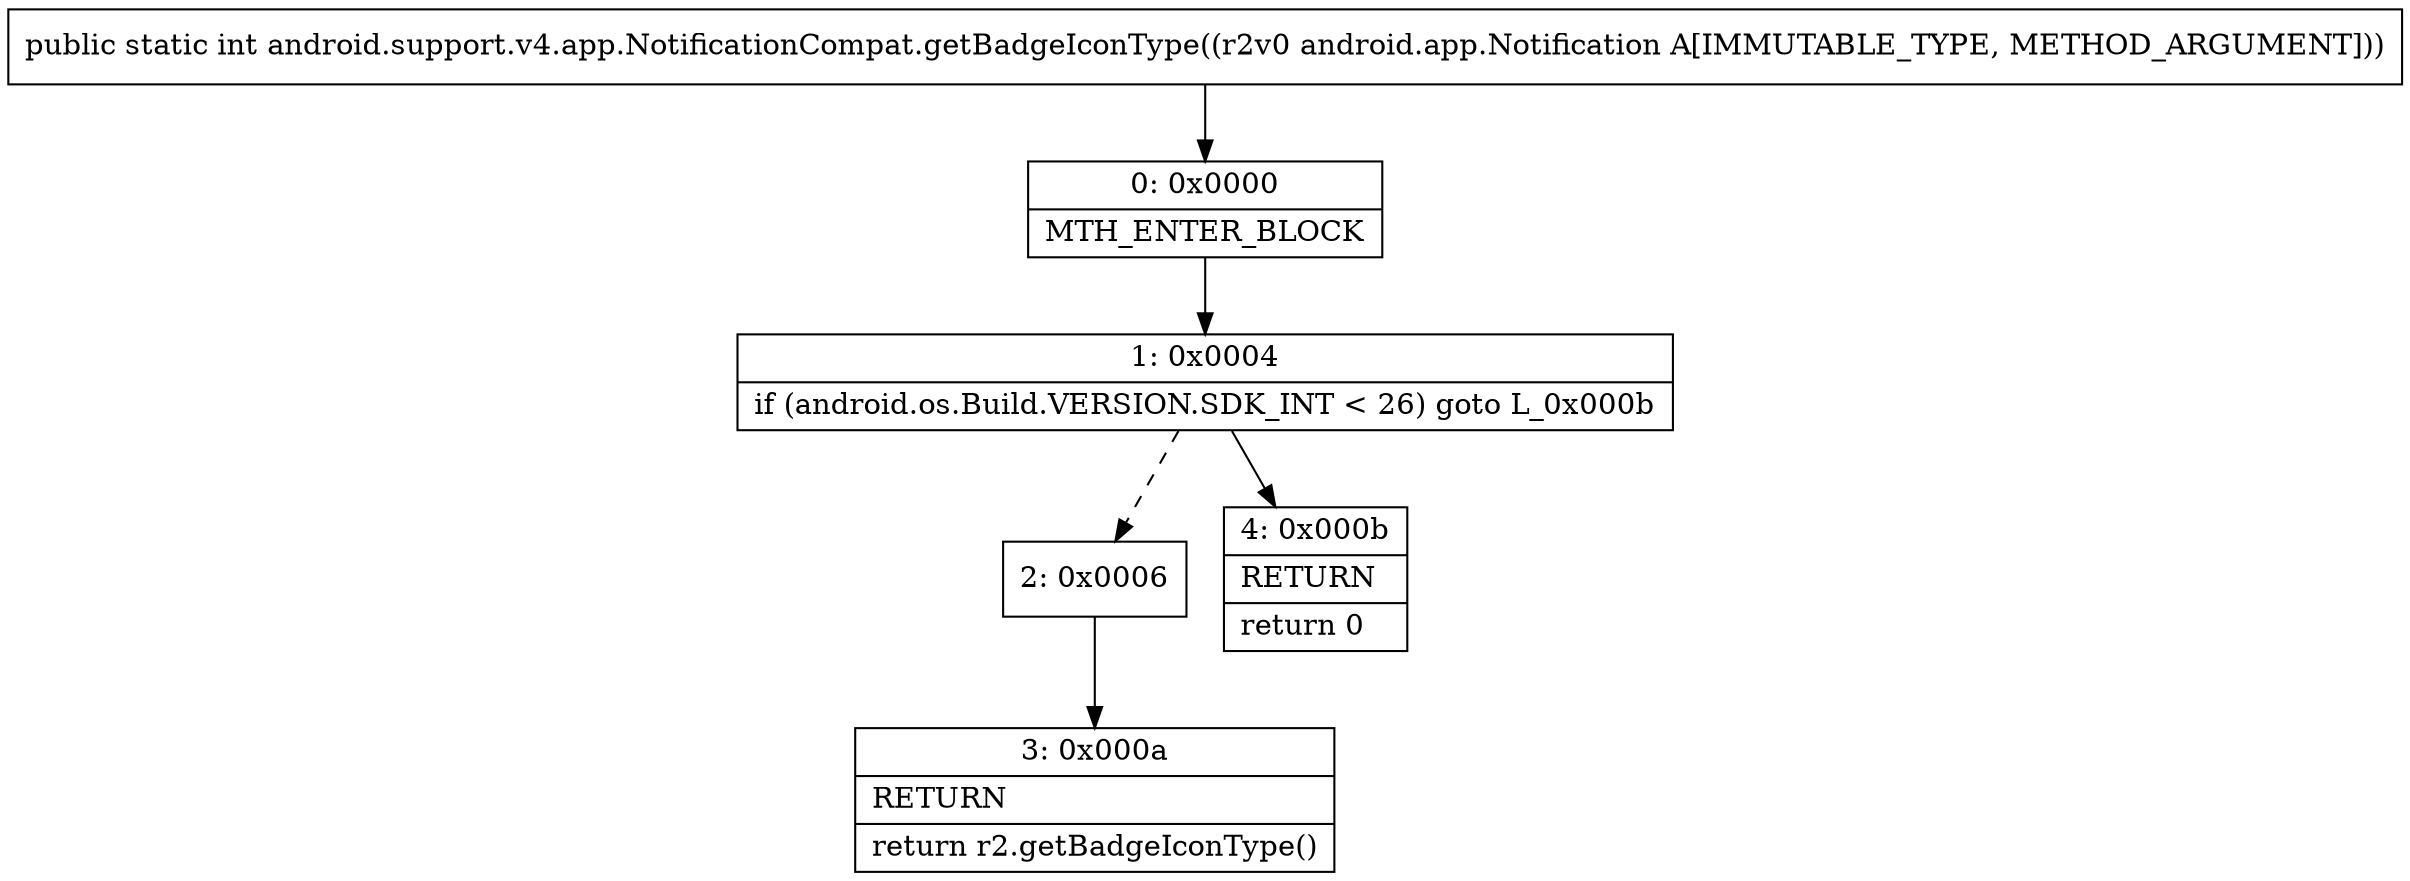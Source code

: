 digraph "CFG forandroid.support.v4.app.NotificationCompat.getBadgeIconType(Landroid\/app\/Notification;)I" {
Node_0 [shape=record,label="{0\:\ 0x0000|MTH_ENTER_BLOCK\l}"];
Node_1 [shape=record,label="{1\:\ 0x0004|if (android.os.Build.VERSION.SDK_INT \< 26) goto L_0x000b\l}"];
Node_2 [shape=record,label="{2\:\ 0x0006}"];
Node_3 [shape=record,label="{3\:\ 0x000a|RETURN\l|return r2.getBadgeIconType()\l}"];
Node_4 [shape=record,label="{4\:\ 0x000b|RETURN\l|return 0\l}"];
MethodNode[shape=record,label="{public static int android.support.v4.app.NotificationCompat.getBadgeIconType((r2v0 android.app.Notification A[IMMUTABLE_TYPE, METHOD_ARGUMENT])) }"];
MethodNode -> Node_0;
Node_0 -> Node_1;
Node_1 -> Node_2[style=dashed];
Node_1 -> Node_4;
Node_2 -> Node_3;
}

